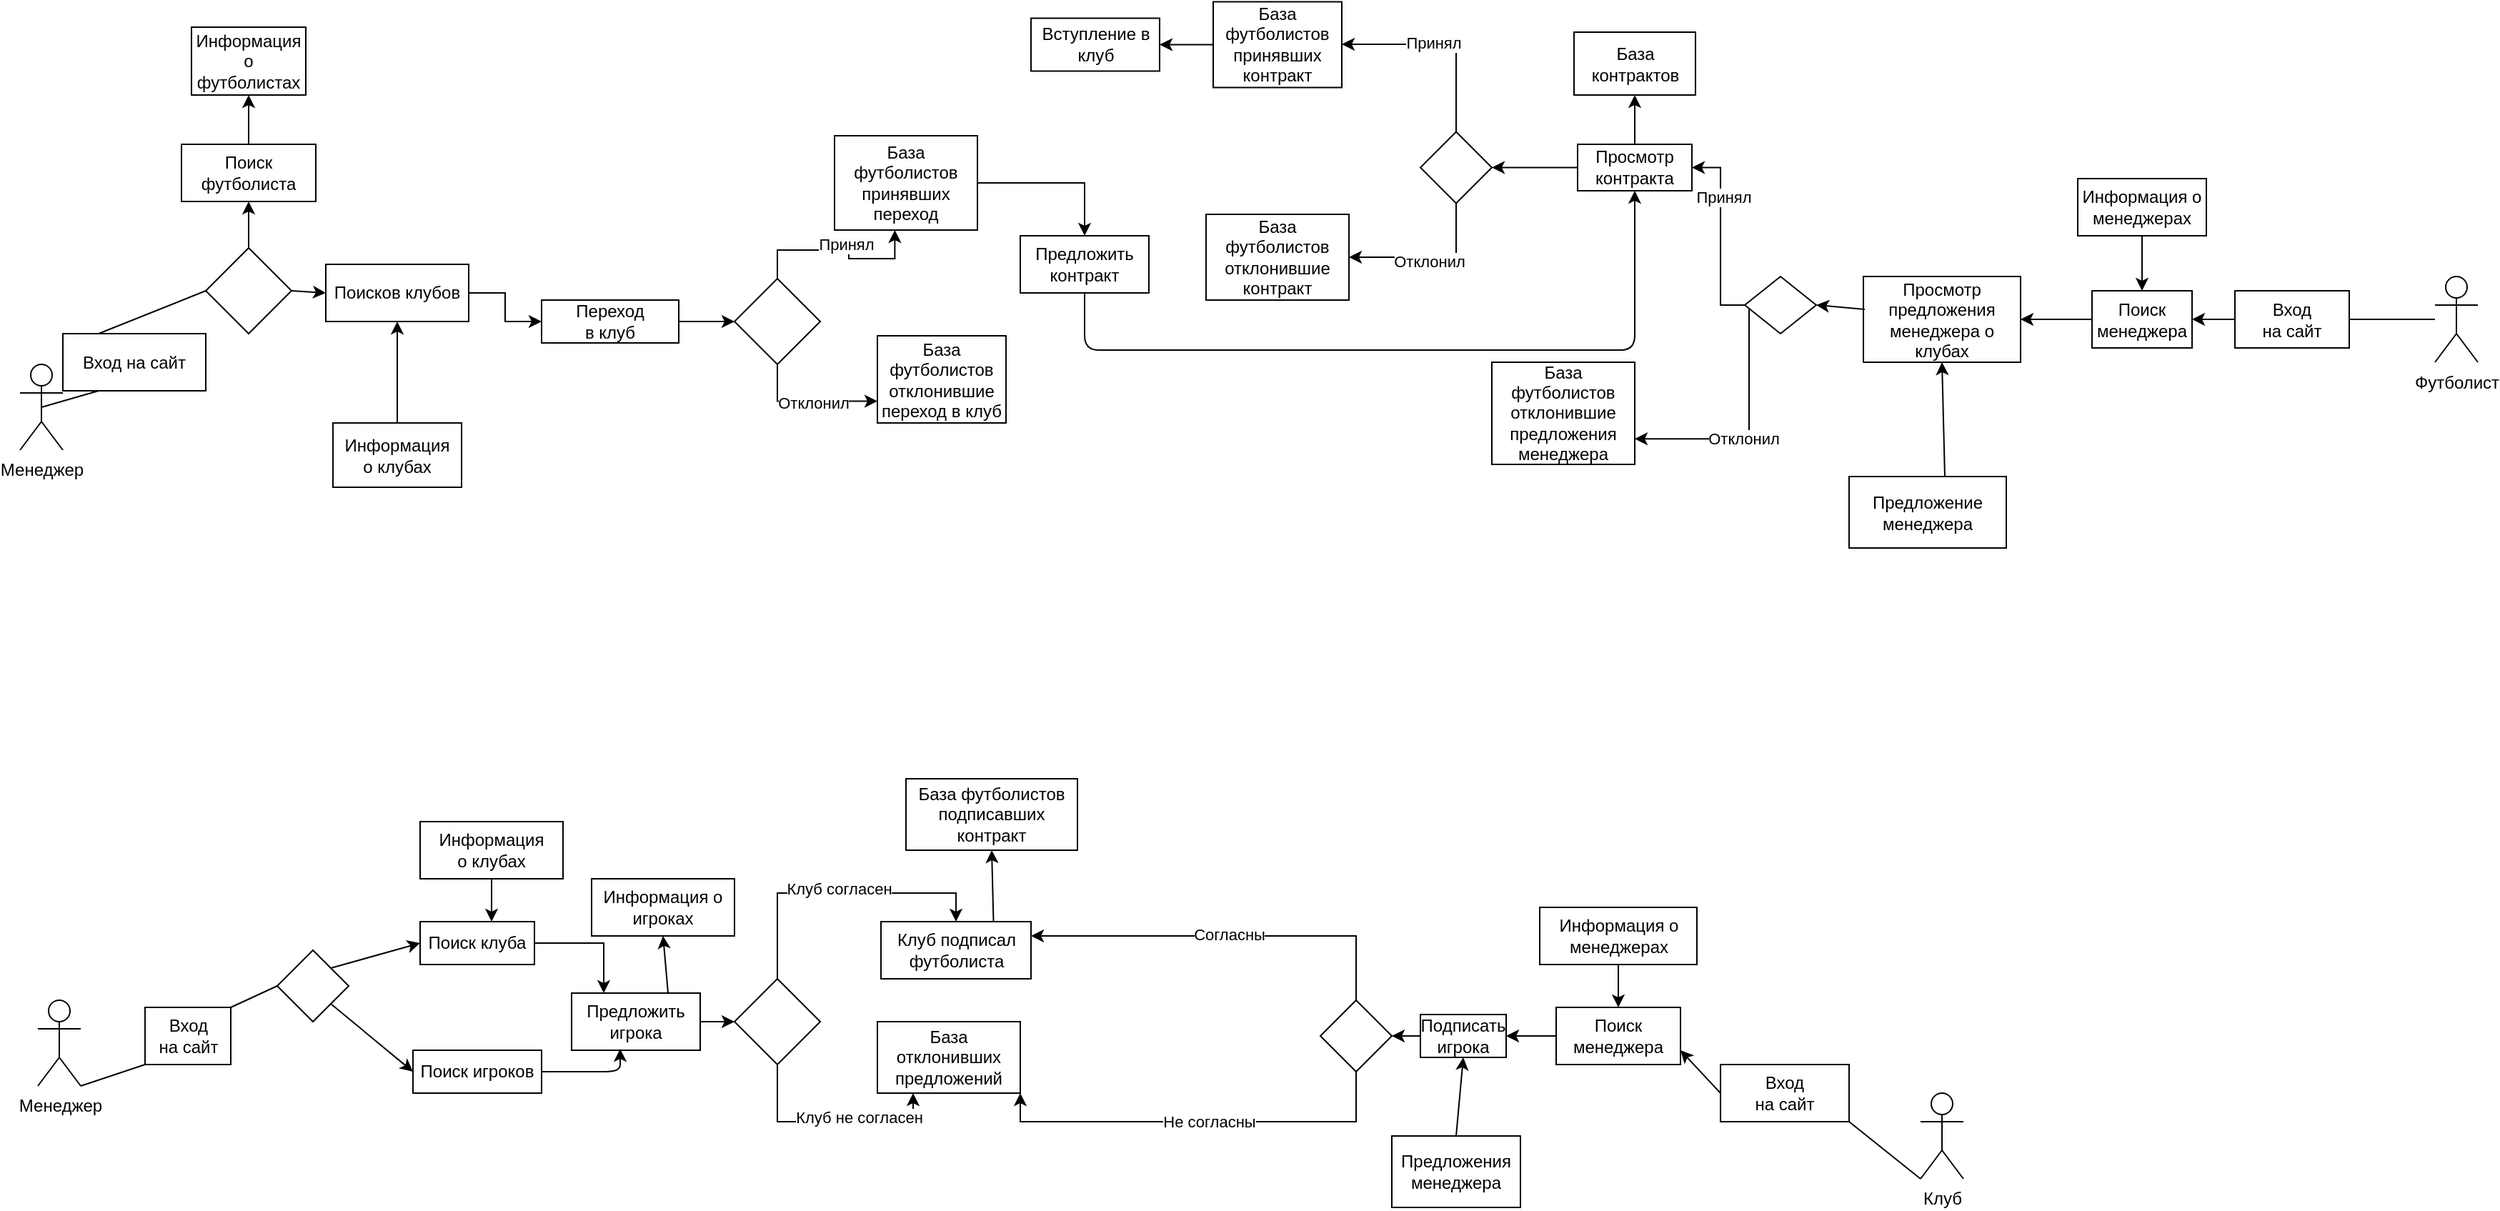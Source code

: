 <mxfile version="15.8.4" type="device" pages="2"><diagram id="Kd6FpQSvc8k47OfT94zk" name="Page-1"><mxGraphModel dx="1038" dy="641" grid="1" gridSize="10" guides="1" tooltips="1" connect="1" arrows="1" fold="1" page="1" pageScale="1" pageWidth="827" pageHeight="1169" math="0" shadow="0"><root><mxCell id="0"/><mxCell id="1" parent="0"/><mxCell id="1BQYp6ZSSE5NvDLDaz_q-97" value="Менеджер&lt;br&gt;" style="shape=umlActor;verticalLabelPosition=bottom;verticalAlign=top;html=1;outlineConnect=0;" parent="1" vertex="1"><mxGeometry x="60" y="270" width="30" height="60" as="geometry"/></mxCell><mxCell id="1BQYp6ZSSE5NvDLDaz_q-98" value="Вход на сайт" style="rounded=0;whiteSpace=wrap;html=1;" parent="1" vertex="1"><mxGeometry x="90" y="248.5" width="100" height="40" as="geometry"/></mxCell><mxCell id="1BQYp6ZSSE5NvDLDaz_q-99" value="Поиск&lt;br&gt;футболиста" style="rounded=0;whiteSpace=wrap;html=1;" parent="1" vertex="1"><mxGeometry x="173" y="116" width="94" height="40" as="geometry"/></mxCell><mxCell id="1BQYp6ZSSE5NvDLDaz_q-100" value="" style="endArrow=none;html=1;exitX=0.5;exitY=0.5;exitDx=0;exitDy=0;exitPerimeter=0;entryX=0.25;entryY=1;entryDx=0;entryDy=0;" parent="1" source="1BQYp6ZSSE5NvDLDaz_q-97" target="1BQYp6ZSSE5NvDLDaz_q-98" edge="1"><mxGeometry width="50" height="50" relative="1" as="geometry"><mxPoint x="130" y="360" as="sourcePoint"/><mxPoint x="180" y="310" as="targetPoint"/></mxGeometry></mxCell><mxCell id="1BQYp6ZSSE5NvDLDaz_q-101" value="Информация&lt;br&gt;о футболистах" style="rounded=0;whiteSpace=wrap;html=1;" parent="1" vertex="1"><mxGeometry x="180" y="34" width="80" height="47.5" as="geometry"/></mxCell><mxCell id="1BQYp6ZSSE5NvDLDaz_q-103" style="edgeStyle=orthogonalEdgeStyle;rounded=0;orthogonalLoop=1;jettySize=auto;html=1;exitX=1;exitY=0.5;exitDx=0;exitDy=0;entryX=0;entryY=0.5;entryDx=0;entryDy=0;" parent="1" source="1BQYp6ZSSE5NvDLDaz_q-104" target="1BQYp6ZSSE5NvDLDaz_q-145" edge="1"><mxGeometry relative="1" as="geometry"/></mxCell><mxCell id="1BQYp6ZSSE5NvDLDaz_q-104" value="Переход&lt;br&gt;в клуб" style="rounded=0;whiteSpace=wrap;html=1;" parent="1" vertex="1"><mxGeometry x="425" y="225" width="96" height="30" as="geometry"/></mxCell><mxCell id="1BQYp6ZSSE5NvDLDaz_q-105" style="edgeStyle=orthogonalEdgeStyle;rounded=0;orthogonalLoop=1;jettySize=auto;html=1;entryX=0.5;entryY=1;entryDx=0;entryDy=0;" parent="1" source="1BQYp6ZSSE5NvDLDaz_q-106" target="1BQYp6ZSSE5NvDLDaz_q-138" edge="1"><mxGeometry relative="1" as="geometry"/></mxCell><mxCell id="1BQYp6ZSSE5NvDLDaz_q-106" value="Информация&lt;br&gt;о клубах" style="rounded=0;whiteSpace=wrap;html=1;" parent="1" vertex="1"><mxGeometry x="279" y="311" width="90" height="45" as="geometry"/></mxCell><mxCell id="1BQYp6ZSSE5NvDLDaz_q-107" value="Футболист&lt;br&gt;" style="shape=umlActor;verticalLabelPosition=bottom;verticalAlign=top;html=1;outlineConnect=0;" parent="1" vertex="1"><mxGeometry x="1750" y="208.5" width="30" height="60" as="geometry"/></mxCell><mxCell id="1BQYp6ZSSE5NvDLDaz_q-108" value="Вход&lt;br&gt;на сайт" style="rounded=0;whiteSpace=wrap;html=1;" parent="1" vertex="1"><mxGeometry x="1610" y="218.5" width="80" height="40" as="geometry"/></mxCell><mxCell id="1BQYp6ZSSE5NvDLDaz_q-109" value="Поиск&lt;br&gt;менеджера&lt;br&gt;" style="rounded=0;whiteSpace=wrap;html=1;" parent="1" vertex="1"><mxGeometry x="1510" y="218.5" width="70" height="40" as="geometry"/></mxCell><mxCell id="1BQYp6ZSSE5NvDLDaz_q-110" value="" style="endArrow=none;html=1;" parent="1" source="1BQYp6ZSSE5NvDLDaz_q-108" target="1BQYp6ZSSE5NvDLDaz_q-107" edge="1"><mxGeometry width="50" height="50" relative="1" as="geometry"><mxPoint x="1660" y="368.5" as="sourcePoint"/><mxPoint x="1710" y="318.5" as="targetPoint"/></mxGeometry></mxCell><mxCell id="1BQYp6ZSSE5NvDLDaz_q-111" value="Информация о менеджерах&lt;br&gt;" style="rounded=0;whiteSpace=wrap;html=1;" parent="1" vertex="1"><mxGeometry x="1500" y="140" width="90" height="40" as="geometry"/></mxCell><mxCell id="1BQYp6ZSSE5NvDLDaz_q-112" value="" style="endArrow=classic;html=1;" parent="1" source="1BQYp6ZSSE5NvDLDaz_q-111" target="1BQYp6ZSSE5NvDLDaz_q-109" edge="1"><mxGeometry width="50" height="50" relative="1" as="geometry"><mxPoint x="1600" y="228.5" as="sourcePoint"/><mxPoint x="1650" y="178.5" as="targetPoint"/></mxGeometry></mxCell><mxCell id="1BQYp6ZSSE5NvDLDaz_q-113" value="Просмотр&lt;br&gt;предложения менеджера о клубах&lt;br&gt;" style="rounded=0;whiteSpace=wrap;html=1;" parent="1" vertex="1"><mxGeometry x="1350" y="208.5" width="110" height="60" as="geometry"/></mxCell><mxCell id="1BQYp6ZSSE5NvDLDaz_q-114" value="" style="endArrow=classic;html=1;" parent="1" source="1BQYp6ZSSE5NvDLDaz_q-108" target="1BQYp6ZSSE5NvDLDaz_q-109" edge="1"><mxGeometry width="50" height="50" relative="1" as="geometry"><mxPoint x="1540" y="328.5" as="sourcePoint"/><mxPoint x="1590" y="278.5" as="targetPoint"/></mxGeometry></mxCell><mxCell id="1BQYp6ZSSE5NvDLDaz_q-115" value="" style="endArrow=classic;html=1;entryX=1;entryY=0.5;entryDx=0;entryDy=0;exitX=0;exitY=0.5;exitDx=0;exitDy=0;" parent="1" source="1BQYp6ZSSE5NvDLDaz_q-109" target="1BQYp6ZSSE5NvDLDaz_q-113" edge="1"><mxGeometry width="50" height="50" relative="1" as="geometry"><mxPoint x="1410" y="348.5" as="sourcePoint"/><mxPoint x="1460" y="298.5" as="targetPoint"/></mxGeometry></mxCell><mxCell id="1BQYp6ZSSE5NvDLDaz_q-117" value="" style="endArrow=classic;html=1;entryX=1;entryY=0.5;entryDx=0;entryDy=0;exitX=0.009;exitY=0.383;exitDx=0;exitDy=0;exitPerimeter=0;" parent="1" source="1BQYp6ZSSE5NvDLDaz_q-113" target="1BQYp6ZSSE5NvDLDaz_q-126" edge="1"><mxGeometry width="50" height="50" relative="1" as="geometry"><mxPoint x="1330" y="338.5" as="sourcePoint"/><mxPoint x="1320" y="228.5" as="targetPoint"/></mxGeometry></mxCell><mxCell id="1BQYp6ZSSE5NvDLDaz_q-118" style="edgeStyle=orthogonalEdgeStyle;rounded=0;orthogonalLoop=1;jettySize=auto;html=1;entryX=1;entryY=0.5;entryDx=0;entryDy=0;" parent="1" source="1BQYp6ZSSE5NvDLDaz_q-119" target="1BQYp6ZSSE5NvDLDaz_q-131" edge="1"><mxGeometry relative="1" as="geometry"/></mxCell><mxCell id="1BQYp6ZSSE5NvDLDaz_q-119" value="Просмотр&lt;br&gt;контракта" style="rounded=0;whiteSpace=wrap;html=1;" parent="1" vertex="1"><mxGeometry x="1150" y="116" width="80" height="32.5" as="geometry"/></mxCell><mxCell id="1BQYp6ZSSE5NvDLDaz_q-121" value="База футболистов отклонившие&lt;br&gt;предложения&lt;br&gt;менеджера" style="rounded=0;whiteSpace=wrap;html=1;" parent="1" vertex="1"><mxGeometry x="1090" y="268.5" width="100" height="71.5" as="geometry"/></mxCell><mxCell id="1BQYp6ZSSE5NvDLDaz_q-122" style="edgeStyle=orthogonalEdgeStyle;rounded=0;orthogonalLoop=1;jettySize=auto;html=1;entryX=1;entryY=0.5;entryDx=0;entryDy=0;" parent="1" source="1BQYp6ZSSE5NvDLDaz_q-126" target="1BQYp6ZSSE5NvDLDaz_q-119" edge="1"><mxGeometry relative="1" as="geometry"><mxPoint x="1280" y="158.5" as="targetPoint"/><Array as="points"><mxPoint x="1250" y="228.5"/><mxPoint x="1250" y="132.5"/></Array></mxGeometry></mxCell><mxCell id="1BQYp6ZSSE5NvDLDaz_q-123" value="Принял" style="edgeLabel;html=1;align=center;verticalAlign=middle;resizable=0;points=[];" parent="1BQYp6ZSSE5NvDLDaz_q-122" vertex="1" connectable="0"><mxGeometry x="0.396" y="-2" relative="1" as="geometry"><mxPoint as="offset"/></mxGeometry></mxCell><mxCell id="1BQYp6ZSSE5NvDLDaz_q-124" style="edgeStyle=orthogonalEdgeStyle;rounded=0;orthogonalLoop=1;jettySize=auto;html=1;entryX=1;entryY=0.75;entryDx=0;entryDy=0;exitX=0;exitY=0.5;exitDx=0;exitDy=0;" parent="1" source="1BQYp6ZSSE5NvDLDaz_q-126" target="1BQYp6ZSSE5NvDLDaz_q-121" edge="1"><mxGeometry relative="1" as="geometry"><Array as="points"><mxPoint x="1270" y="229"/><mxPoint x="1270" y="322"/></Array></mxGeometry></mxCell><mxCell id="1BQYp6ZSSE5NvDLDaz_q-125" value="Отклонил" style="edgeLabel;html=1;align=center;verticalAlign=middle;resizable=0;points=[];" parent="1BQYp6ZSSE5NvDLDaz_q-124" vertex="1" connectable="0"><mxGeometry x="0.139" relative="1" as="geometry"><mxPoint as="offset"/></mxGeometry></mxCell><mxCell id="1BQYp6ZSSE5NvDLDaz_q-126" value="" style="rhombus;whiteSpace=wrap;html=1;" parent="1" vertex="1"><mxGeometry x="1267" y="208.5" width="50" height="40" as="geometry"/></mxCell><mxCell id="1BQYp6ZSSE5NvDLDaz_q-127" style="edgeStyle=orthogonalEdgeStyle;rounded=0;orthogonalLoop=1;jettySize=auto;html=1;" parent="1" source="1BQYp6ZSSE5NvDLDaz_q-131" target="MPjLE14uqrJh6kyC45T2-15" edge="1"><mxGeometry relative="1" as="geometry"><Array as="points"><mxPoint x="1065" y="46"/></Array><mxPoint x="1010" y="130" as="targetPoint"/></mxGeometry></mxCell><mxCell id="1BQYp6ZSSE5NvDLDaz_q-128" value="Принял" style="edgeLabel;html=1;align=center;verticalAlign=middle;resizable=0;points=[];" parent="1BQYp6ZSSE5NvDLDaz_q-127" vertex="1" connectable="0"><mxGeometry x="0.103" y="-1" relative="1" as="geometry"><mxPoint as="offset"/></mxGeometry></mxCell><mxCell id="1BQYp6ZSSE5NvDLDaz_q-129" style="edgeStyle=orthogonalEdgeStyle;rounded=0;orthogonalLoop=1;jettySize=auto;html=1;exitX=0.5;exitY=1;exitDx=0;exitDy=0;" parent="1" source="1BQYp6ZSSE5NvDLDaz_q-131" target="1BQYp6ZSSE5NvDLDaz_q-134" edge="1"><mxGeometry relative="1" as="geometry"><Array as="points"><mxPoint x="1065" y="195"/></Array></mxGeometry></mxCell><mxCell id="1BQYp6ZSSE5NvDLDaz_q-130" value="Отклонил" style="edgeLabel;html=1;align=center;verticalAlign=middle;resizable=0;points=[];" parent="1BQYp6ZSSE5NvDLDaz_q-129" vertex="1" connectable="0"><mxGeometry x="0.015" y="3" relative="1" as="geometry"><mxPoint as="offset"/></mxGeometry></mxCell><mxCell id="1BQYp6ZSSE5NvDLDaz_q-131" value="" style="rhombus;whiteSpace=wrap;html=1;" parent="1" vertex="1"><mxGeometry x="1040" y="107.25" width="50" height="50" as="geometry"/></mxCell><mxCell id="1BQYp6ZSSE5NvDLDaz_q-132" value="Вступление в клуб" style="rounded=0;whiteSpace=wrap;html=1;" parent="1" vertex="1"><mxGeometry x="767.5" y="27.75" width="90" height="37" as="geometry"/></mxCell><mxCell id="1BQYp6ZSSE5NvDLDaz_q-134" value="База футболистов отклонившие&lt;br&gt;контракт" style="rounded=0;whiteSpace=wrap;html=1;" parent="1" vertex="1"><mxGeometry x="890" y="165" width="100" height="60" as="geometry"/></mxCell><mxCell id="1BQYp6ZSSE5NvDLDaz_q-135" value="Предложение менеджера" style="rounded=0;whiteSpace=wrap;html=1;" parent="1" vertex="1"><mxGeometry x="1340" y="348.5" width="110" height="50" as="geometry"/></mxCell><mxCell id="1BQYp6ZSSE5NvDLDaz_q-136" value="" style="endArrow=classic;html=1;entryX=0.5;entryY=1;entryDx=0;entryDy=0;exitX=0.609;exitY=-0.002;exitDx=0;exitDy=0;exitPerimeter=0;" parent="1" source="1BQYp6ZSSE5NvDLDaz_q-135" target="1BQYp6ZSSE5NvDLDaz_q-113" edge="1"><mxGeometry width="50" height="50" relative="1" as="geometry"><mxPoint x="1250" y="518.5" as="sourcePoint"/><mxPoint x="1300" y="468.5" as="targetPoint"/></mxGeometry></mxCell><mxCell id="1BQYp6ZSSE5NvDLDaz_q-137" style="edgeStyle=orthogonalEdgeStyle;rounded=0;orthogonalLoop=1;jettySize=auto;html=1;" parent="1" source="1BQYp6ZSSE5NvDLDaz_q-138" target="1BQYp6ZSSE5NvDLDaz_q-104" edge="1"><mxGeometry relative="1" as="geometry"/></mxCell><mxCell id="1BQYp6ZSSE5NvDLDaz_q-138" value="Поисков клубов" style="rounded=0;whiteSpace=wrap;html=1;" parent="1" vertex="1"><mxGeometry x="274" y="200" width="100" height="40" as="geometry"/></mxCell><mxCell id="1BQYp6ZSSE5NvDLDaz_q-141" style="edgeStyle=orthogonalEdgeStyle;rounded=0;orthogonalLoop=1;jettySize=auto;html=1;exitX=0.5;exitY=1;exitDx=0;exitDy=0;entryX=0;entryY=0.75;entryDx=0;entryDy=0;" parent="1" source="1BQYp6ZSSE5NvDLDaz_q-145" target="1BQYp6ZSSE5NvDLDaz_q-148" edge="1"><mxGeometry relative="1" as="geometry"/></mxCell><mxCell id="1BQYp6ZSSE5NvDLDaz_q-142" value="Отклонил" style="edgeLabel;html=1;align=center;verticalAlign=middle;resizable=0;points=[];" parent="1BQYp6ZSSE5NvDLDaz_q-141" vertex="1" connectable="0"><mxGeometry x="0.065" y="-1" relative="1" as="geometry"><mxPoint as="offset"/></mxGeometry></mxCell><mxCell id="1BQYp6ZSSE5NvDLDaz_q-143" style="edgeStyle=orthogonalEdgeStyle;rounded=0;orthogonalLoop=1;jettySize=auto;html=1;exitX=0.5;exitY=0;exitDx=0;exitDy=0;entryX=0.422;entryY=1;entryDx=0;entryDy=0;entryPerimeter=0;" parent="1" source="1BQYp6ZSSE5NvDLDaz_q-145" target="MPjLE14uqrJh6kyC45T2-13" edge="1"><mxGeometry relative="1" as="geometry"><mxPoint x="660" y="179" as="targetPoint"/></mxGeometry></mxCell><mxCell id="1BQYp6ZSSE5NvDLDaz_q-144" value="Принял" style="edgeLabel;html=1;align=center;verticalAlign=middle;resizable=0;points=[];" parent="1BQYp6ZSSE5NvDLDaz_q-143" vertex="1" connectable="0"><mxGeometry x="0.06" y="4" relative="1" as="geometry"><mxPoint as="offset"/></mxGeometry></mxCell><mxCell id="1BQYp6ZSSE5NvDLDaz_q-145" value="" style="rhombus;whiteSpace=wrap;html=1;" parent="1" vertex="1"><mxGeometry x="560" y="210" width="60" height="60" as="geometry"/></mxCell><mxCell id="1BQYp6ZSSE5NvDLDaz_q-146" value="Предложить&lt;br&gt;контракт" style="rounded=0;whiteSpace=wrap;html=1;" parent="1" vertex="1"><mxGeometry x="760" y="180" width="90" height="40" as="geometry"/></mxCell><mxCell id="1BQYp6ZSSE5NvDLDaz_q-148" value="База футболистов отклонившие&lt;br&gt;переход в клуб" style="rounded=0;whiteSpace=wrap;html=1;" parent="1" vertex="1"><mxGeometry x="660" y="250" width="90" height="61" as="geometry"/></mxCell><mxCell id="1BQYp6ZSSE5NvDLDaz_q-151" value="" style="endArrow=classic;html=1;entryX=0.5;entryY=1;entryDx=0;entryDy=0;edgeStyle=orthogonalEdgeStyle;" parent="1" source="1BQYp6ZSSE5NvDLDaz_q-146" target="1BQYp6ZSSE5NvDLDaz_q-119" edge="1"><mxGeometry width="50" height="50" relative="1" as="geometry"><mxPoint x="910" y="230" as="sourcePoint"/><mxPoint x="1180" y="160" as="targetPoint"/><Array as="points"><mxPoint x="805" y="260"/><mxPoint x="1190" y="260"/></Array></mxGeometry></mxCell><mxCell id="1BQYp6ZSSE5NvDLDaz_q-152" value="Клуб" style="shape=umlActor;verticalLabelPosition=bottom;verticalAlign=top;html=1;outlineConnect=0;" parent="1" vertex="1"><mxGeometry x="1390" y="780" width="30" height="60" as="geometry"/></mxCell><mxCell id="1BQYp6ZSSE5NvDLDaz_q-153" value="Вход&lt;br&gt;на сайт" style="rounded=0;whiteSpace=wrap;html=1;" parent="1" vertex="1"><mxGeometry x="1250" y="760" width="90" height="40" as="geometry"/></mxCell><mxCell id="1BQYp6ZSSE5NvDLDaz_q-154" style="edgeStyle=orthogonalEdgeStyle;rounded=0;orthogonalLoop=1;jettySize=auto;html=1;exitX=0;exitY=0.5;exitDx=0;exitDy=0;entryX=1;entryY=0.5;entryDx=0;entryDy=0;" parent="1" source="1BQYp6ZSSE5NvDLDaz_q-155" target="1BQYp6ZSSE5NvDLDaz_q-184" edge="1"><mxGeometry relative="1" as="geometry"/></mxCell><mxCell id="1BQYp6ZSSE5NvDLDaz_q-155" value="Поиск&lt;br&gt;менеджера" style="rounded=0;whiteSpace=wrap;html=1;" parent="1" vertex="1"><mxGeometry x="1135" y="720" width="87" height="40" as="geometry"/></mxCell><mxCell id="1BQYp6ZSSE5NvDLDaz_q-156" value="" style="endArrow=classic;html=1;entryX=1;entryY=0.75;entryDx=0;entryDy=0;exitX=0;exitY=0.5;exitDx=0;exitDy=0;" parent="1" source="1BQYp6ZSSE5NvDLDaz_q-153" target="1BQYp6ZSSE5NvDLDaz_q-155" edge="1"><mxGeometry width="50" height="50" relative="1" as="geometry"><mxPoint x="1190" y="820" as="sourcePoint"/><mxPoint x="1240" y="770" as="targetPoint"/></mxGeometry></mxCell><mxCell id="1BQYp6ZSSE5NvDLDaz_q-157" value="" style="endArrow=none;html=1;entryX=1;entryY=1;entryDx=0;entryDy=0;exitX=0;exitY=1;exitDx=0;exitDy=0;exitPerimeter=0;" parent="1" source="1BQYp6ZSSE5NvDLDaz_q-152" target="1BQYp6ZSSE5NvDLDaz_q-153" edge="1"><mxGeometry width="50" height="50" relative="1" as="geometry"><mxPoint x="1290" y="870" as="sourcePoint"/><mxPoint x="1340" y="820" as="targetPoint"/></mxGeometry></mxCell><mxCell id="1BQYp6ZSSE5NvDLDaz_q-158" style="edgeStyle=orthogonalEdgeStyle;rounded=0;orthogonalLoop=1;jettySize=auto;html=1;exitX=0.5;exitY=1;exitDx=0;exitDy=0;entryX=0.5;entryY=0;entryDx=0;entryDy=0;" parent="1" source="1BQYp6ZSSE5NvDLDaz_q-159" target="1BQYp6ZSSE5NvDLDaz_q-155" edge="1"><mxGeometry relative="1" as="geometry"/></mxCell><mxCell id="1BQYp6ZSSE5NvDLDaz_q-159" value="Информация о менеджерах" style="rounded=0;whiteSpace=wrap;html=1;" parent="1" vertex="1"><mxGeometry x="1123.5" y="650" width="110" height="40" as="geometry"/></mxCell><mxCell id="1BQYp6ZSSE5NvDLDaz_q-160" value="Менеджер" style="shape=umlActor;verticalLabelPosition=bottom;verticalAlign=top;html=1;outlineConnect=0;" parent="1" vertex="1"><mxGeometry x="72.5" y="715" width="30" height="60" as="geometry"/></mxCell><mxCell id="1BQYp6ZSSE5NvDLDaz_q-163" value="Вход&lt;br&gt;на сайт" style="rounded=0;whiteSpace=wrap;html=1;" parent="1" vertex="1"><mxGeometry x="147.5" y="720" width="60" height="40" as="geometry"/></mxCell><mxCell id="1BQYp6ZSSE5NvDLDaz_q-164" value="" style="endArrow=none;html=1;entryX=0;entryY=1;entryDx=0;entryDy=0;exitX=1;exitY=1;exitDx=0;exitDy=0;exitPerimeter=0;" parent="1" source="1BQYp6ZSSE5NvDLDaz_q-160" target="1BQYp6ZSSE5NvDLDaz_q-163" edge="1"><mxGeometry width="50" height="50" relative="1" as="geometry"><mxPoint x="217.5" y="800" as="sourcePoint"/><mxPoint x="267.5" y="750" as="targetPoint"/></mxGeometry></mxCell><mxCell id="1BQYp6ZSSE5NvDLDaz_q-165" style="edgeStyle=orthogonalEdgeStyle;rounded=0;orthogonalLoop=1;jettySize=auto;html=1;exitX=1;exitY=0.5;exitDx=0;exitDy=0;entryX=0.25;entryY=0;entryDx=0;entryDy=0;" parent="1" source="1BQYp6ZSSE5NvDLDaz_q-166" target="1BQYp6ZSSE5NvDLDaz_q-173" edge="1"><mxGeometry relative="1" as="geometry"/></mxCell><mxCell id="1BQYp6ZSSE5NvDLDaz_q-166" value="Поиск клуба" style="rounded=0;whiteSpace=wrap;html=1;" parent="1" vertex="1"><mxGeometry x="340" y="660" width="80" height="30" as="geometry"/></mxCell><mxCell id="1BQYp6ZSSE5NvDLDaz_q-167" style="edgeStyle=orthogonalEdgeStyle;rounded=0;orthogonalLoop=1;jettySize=auto;html=1;entryX=0.625;entryY=0;entryDx=0;entryDy=0;entryPerimeter=0;" parent="1" source="1BQYp6ZSSE5NvDLDaz_q-168" target="1BQYp6ZSSE5NvDLDaz_q-166" edge="1"><mxGeometry relative="1" as="geometry"/></mxCell><mxCell id="1BQYp6ZSSE5NvDLDaz_q-168" value="Информация&lt;br&gt;о клубах&lt;br&gt;" style="rounded=0;whiteSpace=wrap;html=1;" parent="1" vertex="1"><mxGeometry x="340" y="590" width="100" height="40" as="geometry"/></mxCell><mxCell id="1BQYp6ZSSE5NvDLDaz_q-169" value="Поиск игроков" style="rounded=0;whiteSpace=wrap;html=1;" parent="1" vertex="1"><mxGeometry x="335" y="750" width="90" height="30" as="geometry"/></mxCell><mxCell id="1BQYp6ZSSE5NvDLDaz_q-172" style="edgeStyle=orthogonalEdgeStyle;rounded=0;orthogonalLoop=1;jettySize=auto;html=1;entryX=0;entryY=0.5;entryDx=0;entryDy=0;" parent="1" source="1BQYp6ZSSE5NvDLDaz_q-173" target="1BQYp6ZSSE5NvDLDaz_q-179" edge="1"><mxGeometry relative="1" as="geometry"/></mxCell><mxCell id="1BQYp6ZSSE5NvDLDaz_q-173" value="Предложить игрока" style="rounded=0;whiteSpace=wrap;html=1;" parent="1" vertex="1"><mxGeometry x="446" y="710" width="90" height="40" as="geometry"/></mxCell><mxCell id="1BQYp6ZSSE5NvDLDaz_q-174" value="" style="endArrow=classic;html=1;exitX=1;exitY=0.5;exitDx=0;exitDy=0;entryX=0.378;entryY=0.975;entryDx=0;entryDy=0;entryPerimeter=0;" parent="1" source="1BQYp6ZSSE5NvDLDaz_q-169" target="1BQYp6ZSSE5NvDLDaz_q-173" edge="1"><mxGeometry width="50" height="50" relative="1" as="geometry"><mxPoint x="460" y="820" as="sourcePoint"/><mxPoint x="520" y="765" as="targetPoint"/><Array as="points"><mxPoint x="480" y="765"/></Array></mxGeometry></mxCell><mxCell id="1BQYp6ZSSE5NvDLDaz_q-175" style="edgeStyle=orthogonalEdgeStyle;rounded=0;orthogonalLoop=1;jettySize=auto;html=1;exitX=0.5;exitY=0;exitDx=0;exitDy=0;entryX=0.5;entryY=0;entryDx=0;entryDy=0;" parent="1" source="1BQYp6ZSSE5NvDLDaz_q-179" target="1BQYp6ZSSE5NvDLDaz_q-180" edge="1"><mxGeometry relative="1" as="geometry"/></mxCell><mxCell id="1BQYp6ZSSE5NvDLDaz_q-176" value="Клуб согласен" style="edgeLabel;html=1;align=center;verticalAlign=middle;resizable=0;points=[];" parent="1BQYp6ZSSE5NvDLDaz_q-175" vertex="1" connectable="0"><mxGeometry x="0.005" y="3" relative="1" as="geometry"><mxPoint as="offset"/></mxGeometry></mxCell><mxCell id="1BQYp6ZSSE5NvDLDaz_q-177" style="edgeStyle=orthogonalEdgeStyle;rounded=0;orthogonalLoop=1;jettySize=auto;html=1;exitX=0.5;exitY=1;exitDx=0;exitDy=0;entryX=0.25;entryY=1;entryDx=0;entryDy=0;" parent="1" source="1BQYp6ZSSE5NvDLDaz_q-179" target="1BQYp6ZSSE5NvDLDaz_q-183" edge="1"><mxGeometry relative="1" as="geometry"><Array as="points"><mxPoint x="590" y="800"/><mxPoint x="685" y="800"/></Array></mxGeometry></mxCell><mxCell id="1BQYp6ZSSE5NvDLDaz_q-178" value="Клуб не согласен" style="edgeLabel;html=1;align=center;verticalAlign=middle;resizable=0;points=[];" parent="1BQYp6ZSSE5NvDLDaz_q-177" vertex="1" connectable="0"><mxGeometry x="0.252" y="3" relative="1" as="geometry"><mxPoint as="offset"/></mxGeometry></mxCell><mxCell id="1BQYp6ZSSE5NvDLDaz_q-179" value="" style="rhombus;whiteSpace=wrap;html=1;" parent="1" vertex="1"><mxGeometry x="560" y="700" width="60" height="60" as="geometry"/></mxCell><mxCell id="1BQYp6ZSSE5NvDLDaz_q-180" value="Клуб подписал&lt;br&gt;футболиста" style="rounded=0;whiteSpace=wrap;html=1;" parent="1" vertex="1"><mxGeometry x="662.5" y="660" width="105" height="40" as="geometry"/></mxCell><mxCell id="1BQYp6ZSSE5NvDLDaz_q-183" value="База отклонивших предложений" style="rounded=0;whiteSpace=wrap;html=1;" parent="1" vertex="1"><mxGeometry x="660" y="730" width="100" height="50" as="geometry"/></mxCell><mxCell id="1BQYp6ZSSE5NvDLDaz_q-184" value="Подписать игрока" style="rounded=0;whiteSpace=wrap;html=1;" parent="1" vertex="1"><mxGeometry x="1040" y="725" width="60" height="30" as="geometry"/></mxCell><mxCell id="1BQYp6ZSSE5NvDLDaz_q-185" style="edgeStyle=orthogonalEdgeStyle;rounded=0;orthogonalLoop=1;jettySize=auto;html=1;exitX=0.5;exitY=0;exitDx=0;exitDy=0;entryX=1;entryY=0.25;entryDx=0;entryDy=0;" parent="1" source="1BQYp6ZSSE5NvDLDaz_q-189" target="1BQYp6ZSSE5NvDLDaz_q-180" edge="1"><mxGeometry relative="1" as="geometry"/></mxCell><mxCell id="1BQYp6ZSSE5NvDLDaz_q-186" value="Согласны" style="edgeLabel;html=1;align=center;verticalAlign=middle;resizable=0;points=[];" parent="1BQYp6ZSSE5NvDLDaz_q-185" vertex="1" connectable="0"><mxGeometry x="-0.017" y="-1" relative="1" as="geometry"><mxPoint as="offset"/></mxGeometry></mxCell><mxCell id="1BQYp6ZSSE5NvDLDaz_q-187" style="edgeStyle=orthogonalEdgeStyle;rounded=0;orthogonalLoop=1;jettySize=auto;html=1;exitX=0.5;exitY=1;exitDx=0;exitDy=0;entryX=1;entryY=1;entryDx=0;entryDy=0;" parent="1" source="1BQYp6ZSSE5NvDLDaz_q-189" target="1BQYp6ZSSE5NvDLDaz_q-183" edge="1"><mxGeometry relative="1" as="geometry"/></mxCell><mxCell id="1BQYp6ZSSE5NvDLDaz_q-188" value="Не согласны" style="edgeLabel;html=1;align=center;verticalAlign=middle;resizable=0;points=[];" parent="1BQYp6ZSSE5NvDLDaz_q-187" vertex="1" connectable="0"><mxGeometry x="-0.048" relative="1" as="geometry"><mxPoint as="offset"/></mxGeometry></mxCell><mxCell id="1BQYp6ZSSE5NvDLDaz_q-189" value="" style="rhombus;whiteSpace=wrap;html=1;" parent="1" vertex="1"><mxGeometry x="970" y="715" width="50" height="50" as="geometry"/></mxCell><mxCell id="1BQYp6ZSSE5NvDLDaz_q-190" value="" style="endArrow=classic;html=1;entryX=1;entryY=0.5;entryDx=0;entryDy=0;exitX=0;exitY=0.5;exitDx=0;exitDy=0;" parent="1" source="1BQYp6ZSSE5NvDLDaz_q-184" target="1BQYp6ZSSE5NvDLDaz_q-189" edge="1"><mxGeometry width="50" height="50" relative="1" as="geometry"><mxPoint x="1010" y="850" as="sourcePoint"/><mxPoint x="1060" y="800" as="targetPoint"/></mxGeometry></mxCell><mxCell id="1BQYp6ZSSE5NvDLDaz_q-191" value="Предложения менеджера" style="rounded=0;whiteSpace=wrap;html=1;" parent="1" vertex="1"><mxGeometry x="1020" y="810" width="90" height="50" as="geometry"/></mxCell><mxCell id="1BQYp6ZSSE5NvDLDaz_q-192" value="" style="endArrow=classic;html=1;entryX=0.5;entryY=1;entryDx=0;entryDy=0;exitX=0.5;exitY=0;exitDx=0;exitDy=0;" parent="1" source="1BQYp6ZSSE5NvDLDaz_q-191" target="1BQYp6ZSSE5NvDLDaz_q-184" edge="1"><mxGeometry width="50" height="50" relative="1" as="geometry"><mxPoint x="1060" y="820" as="sourcePoint"/><mxPoint x="1110" y="770" as="targetPoint"/></mxGeometry></mxCell><mxCell id="MPjLE14uqrJh6kyC45T2-1" value="" style="rhombus;whiteSpace=wrap;html=1;" parent="1" vertex="1"><mxGeometry x="190" y="188.5" width="60" height="60" as="geometry"/></mxCell><mxCell id="MPjLE14uqrJh6kyC45T2-2" value="" style="endArrow=none;html=1;rounded=0;entryX=0;entryY=0.5;entryDx=0;entryDy=0;exitX=0.25;exitY=0;exitDx=0;exitDy=0;" parent="1" source="1BQYp6ZSSE5NvDLDaz_q-98" target="MPjLE14uqrJh6kyC45T2-1" edge="1"><mxGeometry width="50" height="50" relative="1" as="geometry"><mxPoint x="120" y="250" as="sourcePoint"/><mxPoint x="170" y="200" as="targetPoint"/></mxGeometry></mxCell><mxCell id="MPjLE14uqrJh6kyC45T2-4" value="" style="endArrow=classic;html=1;rounded=0;entryX=0.5;entryY=1;entryDx=0;entryDy=0;exitX=0.5;exitY=0;exitDx=0;exitDy=0;" parent="1" source="MPjLE14uqrJh6kyC45T2-1" target="1BQYp6ZSSE5NvDLDaz_q-99" edge="1"><mxGeometry width="50" height="50" relative="1" as="geometry"><mxPoint x="150" y="220" as="sourcePoint"/><mxPoint x="200" y="170" as="targetPoint"/></mxGeometry></mxCell><mxCell id="MPjLE14uqrJh6kyC45T2-5" value="" style="endArrow=classic;html=1;rounded=0;entryX=0.5;entryY=1;entryDx=0;entryDy=0;exitX=0.5;exitY=0;exitDx=0;exitDy=0;" parent="1" source="1BQYp6ZSSE5NvDLDaz_q-99" target="1BQYp6ZSSE5NvDLDaz_q-101" edge="1"><mxGeometry width="50" height="50" relative="1" as="geometry"><mxPoint x="90" y="180" as="sourcePoint"/><mxPoint x="140" y="130" as="targetPoint"/></mxGeometry></mxCell><mxCell id="MPjLE14uqrJh6kyC45T2-6" value="" style="endArrow=classic;html=1;rounded=0;entryX=0;entryY=0.5;entryDx=0;entryDy=0;exitX=1;exitY=0.5;exitDx=0;exitDy=0;" parent="1" source="MPjLE14uqrJh6kyC45T2-1" target="1BQYp6ZSSE5NvDLDaz_q-138" edge="1"><mxGeometry width="50" height="50" relative="1" as="geometry"><mxPoint x="200" y="340" as="sourcePoint"/><mxPoint x="250" y="290" as="targetPoint"/></mxGeometry></mxCell><mxCell id="MPjLE14uqrJh6kyC45T2-8" value="" style="rhombus;whiteSpace=wrap;html=1;" parent="1" vertex="1"><mxGeometry x="240" y="680" width="50" height="50" as="geometry"/></mxCell><mxCell id="MPjLE14uqrJh6kyC45T2-10" value="" style="endArrow=none;html=1;rounded=0;entryX=0;entryY=0.5;entryDx=0;entryDy=0;exitX=1;exitY=0;exitDx=0;exitDy=0;" parent="1" source="1BQYp6ZSSE5NvDLDaz_q-163" target="MPjLE14uqrJh6kyC45T2-8" edge="1"><mxGeometry width="50" height="50" relative="1" as="geometry"><mxPoint x="210" y="850" as="sourcePoint"/><mxPoint x="260" y="800" as="targetPoint"/></mxGeometry></mxCell><mxCell id="MPjLE14uqrJh6kyC45T2-11" value="" style="endArrow=classic;html=1;rounded=0;entryX=0;entryY=0.5;entryDx=0;entryDy=0;exitX=1;exitY=0;exitDx=0;exitDy=0;" parent="1" source="MPjLE14uqrJh6kyC45T2-8" target="1BQYp6ZSSE5NvDLDaz_q-166" edge="1"><mxGeometry width="50" height="50" relative="1" as="geometry"><mxPoint x="270" y="820" as="sourcePoint"/><mxPoint x="320" y="770" as="targetPoint"/></mxGeometry></mxCell><mxCell id="MPjLE14uqrJh6kyC45T2-12" value="" style="endArrow=classic;html=1;rounded=0;exitX=1;exitY=1;exitDx=0;exitDy=0;entryX=0;entryY=0.5;entryDx=0;entryDy=0;" parent="1" source="MPjLE14uqrJh6kyC45T2-8" target="1BQYp6ZSSE5NvDLDaz_q-169" edge="1"><mxGeometry width="50" height="50" relative="1" as="geometry"><mxPoint x="270" y="830" as="sourcePoint"/><mxPoint x="320" y="780" as="targetPoint"/></mxGeometry></mxCell><mxCell id="MPjLE14uqrJh6kyC45T2-13" value="База футболистов&lt;br&gt;принявших переход" style="rounded=0;whiteSpace=wrap;html=1;" parent="1" vertex="1"><mxGeometry x="630" y="110" width="100" height="66" as="geometry"/></mxCell><mxCell id="MPjLE14uqrJh6kyC45T2-14" value="" style="endArrow=classic;html=1;rounded=0;edgeStyle=orthogonalEdgeStyle;" parent="1" source="MPjLE14uqrJh6kyC45T2-13" target="1BQYp6ZSSE5NvDLDaz_q-146" edge="1"><mxGeometry width="50" height="50" relative="1" as="geometry"><mxPoint x="710" y="260" as="sourcePoint"/><mxPoint x="760" y="210" as="targetPoint"/></mxGeometry></mxCell><mxCell id="MPjLE14uqrJh6kyC45T2-15" value="База футболистов&lt;br&gt;принявших контракт" style="rounded=0;whiteSpace=wrap;html=1;" parent="1" vertex="1"><mxGeometry x="895" y="16.25" width="90" height="60" as="geometry"/></mxCell><mxCell id="MPjLE14uqrJh6kyC45T2-16" value="" style="endArrow=classic;html=1;rounded=0;entryX=1;entryY=0.5;entryDx=0;entryDy=0;exitX=0;exitY=0.5;exitDx=0;exitDy=0;" parent="1" source="MPjLE14uqrJh6kyC45T2-15" target="1BQYp6ZSSE5NvDLDaz_q-132" edge="1"><mxGeometry width="50" height="50" relative="1" as="geometry"><mxPoint x="850" y="120" as="sourcePoint"/><mxPoint x="900" y="70" as="targetPoint"/></mxGeometry></mxCell><mxCell id="MPjLE14uqrJh6kyC45T2-19" value="База &lt;br&gt;контрактов" style="rounded=0;whiteSpace=wrap;html=1;" parent="1" vertex="1"><mxGeometry x="1147.5" y="37.5" width="85" height="44" as="geometry"/></mxCell><mxCell id="MPjLE14uqrJh6kyC45T2-22" value="" style="endArrow=classic;html=1;rounded=0;entryX=0.5;entryY=1;entryDx=0;entryDy=0;exitX=0.5;exitY=0;exitDx=0;exitDy=0;" parent="1" source="1BQYp6ZSSE5NvDLDaz_q-119" target="MPjLE14uqrJh6kyC45T2-19" edge="1"><mxGeometry width="50" height="50" relative="1" as="geometry"><mxPoint x="1260" y="120" as="sourcePoint"/><mxPoint x="1310" y="70" as="targetPoint"/></mxGeometry></mxCell><mxCell id="MPjLE14uqrJh6kyC45T2-23" value="Информация о игроках" style="rounded=0;whiteSpace=wrap;html=1;" parent="1" vertex="1"><mxGeometry x="460" y="630" width="100" height="40" as="geometry"/></mxCell><mxCell id="MPjLE14uqrJh6kyC45T2-25" value="" style="endArrow=classic;html=1;rounded=0;entryX=0.5;entryY=1;entryDx=0;entryDy=0;exitX=0.75;exitY=0;exitDx=0;exitDy=0;" parent="1" source="1BQYp6ZSSE5NvDLDaz_q-173" target="MPjLE14uqrJh6kyC45T2-23" edge="1"><mxGeometry width="50" height="50" relative="1" as="geometry"><mxPoint x="470" y="880" as="sourcePoint"/><mxPoint x="520" y="830" as="targetPoint"/></mxGeometry></mxCell><mxCell id="7MXGB4A1I3IcBsP92gQp-1" value="База футболистов&lt;br&gt;подписавших контракт" style="rounded=0;whiteSpace=wrap;html=1;" parent="1" vertex="1"><mxGeometry x="680" y="560" width="120" height="50" as="geometry"/></mxCell><mxCell id="7MXGB4A1I3IcBsP92gQp-2" value="" style="endArrow=classic;html=1;rounded=0;exitX=0.75;exitY=0;exitDx=0;exitDy=0;entryX=0.5;entryY=1;entryDx=0;entryDy=0;" parent="1" source="1BQYp6ZSSE5NvDLDaz_q-180" target="7MXGB4A1I3IcBsP92gQp-1" edge="1"><mxGeometry width="50" height="50" relative="1" as="geometry"><mxPoint x="860" y="640" as="sourcePoint"/><mxPoint x="910" y="590" as="targetPoint"/></mxGeometry></mxCell></root></mxGraphModel></diagram><diagram id="YNnsitJKoAOdhkjL2KWa" name="Страница 2"><mxGraphModel dx="1038" dy="641" grid="1" gridSize="10" guides="1" tooltips="1" connect="1" arrows="1" fold="1" page="1" pageScale="1" pageWidth="827" pageHeight="1169" math="0" shadow="0"><root><mxCell id="dPs6hi2fVfDCdp-sgBQ2-0"/><mxCell id="dPs6hi2fVfDCdp-sgBQ2-1" parent="dPs6hi2fVfDCdp-sgBQ2-0"/><mxCell id="dPs6hi2fVfDCdp-sgBQ2-54" value="" style="endArrow=classic;html=1;" parent="dPs6hi2fVfDCdp-sgBQ2-1" edge="1"><mxGeometry width="50" height="50" relative="1" as="geometry"><mxPoint x="612.31" y="320" as="sourcePoint"/><mxPoint x="349.998" y="575" as="targetPoint"/><Array as="points"><mxPoint x="862.31" y="600"/><mxPoint x="350.31" y="600"/></Array></mxGeometry></mxCell><mxCell id="dPs6hi2fVfDCdp-sgBQ2-55" value="" style="endArrow=classic;html=1;exitX=0;exitY=0.5;exitDx=0;exitDy=0;entryX=0.5;entryY=1;entryDx=0;entryDy=0;jumpStyle=arc;jumpSize=10;" parent="dPs6hi2fVfDCdp-sgBQ2-1" edge="1"><mxGeometry width="50" height="50" relative="1" as="geometry"><mxPoint x="630" y="320" as="sourcePoint"/><mxPoint x="367.5" y="585" as="targetPoint"/><Array as="points"><mxPoint x="780" y="320"/><mxPoint x="780" y="640"/><mxPoint x="368" y="640"/></Array></mxGeometry></mxCell><mxCell id="dPs6hi2fVfDCdp-sgBQ2-63" value="Actor" style="shape=umlActor;verticalLabelPosition=bottom;verticalAlign=top;html=1;outlineConnect=0;" parent="dPs6hi2fVfDCdp-sgBQ2-1" vertex="1"><mxGeometry x="50" y="280" width="30" height="60" as="geometry"/></mxCell></root></mxGraphModel></diagram></mxfile>